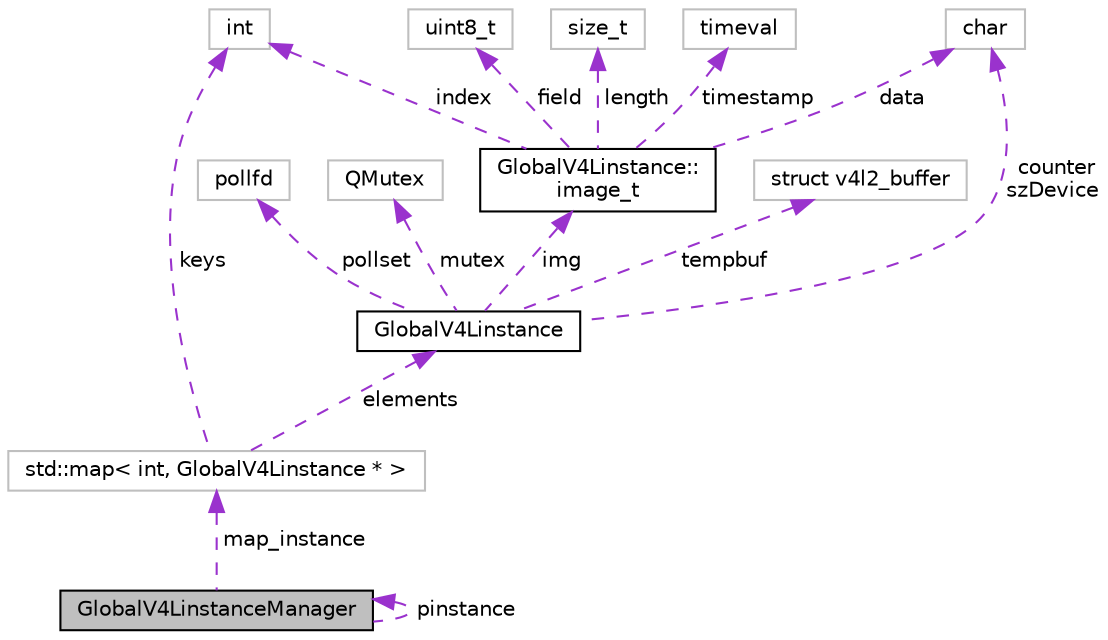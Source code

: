 digraph "GlobalV4LinstanceManager"
{
 // INTERACTIVE_SVG=YES
  edge [fontname="Helvetica",fontsize="10",labelfontname="Helvetica",labelfontsize="10"];
  node [fontname="Helvetica",fontsize="10",shape=record];
  Node1 [label="GlobalV4LinstanceManager",height=0.2,width=0.4,color="black", fillcolor="grey75", style="filled", fontcolor="black"];
  Node2 -> Node1 [dir="back",color="darkorchid3",fontsize="10",style="dashed",label=" map_instance" ,fontname="Helvetica"];
  Node2 [label="std::map\< int, GlobalV4Linstance * \>",height=0.2,width=0.4,color="grey75", fillcolor="white", style="filled"];
  Node3 -> Node2 [dir="back",color="darkorchid3",fontsize="10",style="dashed",label=" elements" ,fontname="Helvetica"];
  Node3 [label="GlobalV4Linstance",height=0.2,width=0.4,color="black", fillcolor="white", style="filled",URL="$dc/dcc/class_global_v4_linstance.html",tooltip="A singleton provider of a v4l lib context used for capturing with multiple threads. "];
  Node4 -> Node3 [dir="back",color="darkorchid3",fontsize="10",style="dashed",label=" tempbuf" ,fontname="Helvetica"];
  Node4 [label="struct v4l2_buffer",height=0.2,width=0.4,color="grey75", fillcolor="white", style="filled"];
  Node5 -> Node3 [dir="back",color="darkorchid3",fontsize="10",style="dashed",label=" img" ,fontname="Helvetica"];
  Node5 [label="GlobalV4Linstance::\limage_t",height=0.2,width=0.4,color="black", fillcolor="white", style="filled",URL="$da/df4/struct_global_v4_linstance_1_1image__t.html"];
  Node6 -> Node5 [dir="back",color="darkorchid3",fontsize="10",style="dashed",label=" data" ,fontname="Helvetica"];
  Node6 [label="char",height=0.2,width=0.4,color="grey75", fillcolor="white", style="filled"];
  Node7 -> Node5 [dir="back",color="darkorchid3",fontsize="10",style="dashed",label=" timestamp" ,fontname="Helvetica"];
  Node7 [label="timeval",height=0.2,width=0.4,color="grey75", fillcolor="white", style="filled"];
  Node8 -> Node5 [dir="back",color="darkorchid3",fontsize="10",style="dashed",label=" index" ,fontname="Helvetica"];
  Node8 [label="int",height=0.2,width=0.4,color="grey75", fillcolor="white", style="filled"];
  Node9 -> Node5 [dir="back",color="darkorchid3",fontsize="10",style="dashed",label=" field" ,fontname="Helvetica"];
  Node9 [label="uint8_t",height=0.2,width=0.4,color="grey75", fillcolor="white", style="filled"];
  Node10 -> Node5 [dir="back",color="darkorchid3",fontsize="10",style="dashed",label=" length" ,fontname="Helvetica"];
  Node10 [label="size_t",height=0.2,width=0.4,color="grey75", fillcolor="white", style="filled"];
  Node6 -> Node3 [dir="back",color="darkorchid3",fontsize="10",style="dashed",label=" counter\nszDevice" ,fontname="Helvetica"];
  Node11 -> Node3 [dir="back",color="darkorchid3",fontsize="10",style="dashed",label=" pollset" ,fontname="Helvetica"];
  Node11 [label="pollfd",height=0.2,width=0.4,color="grey75", fillcolor="white", style="filled"];
  Node12 -> Node3 [dir="back",color="darkorchid3",fontsize="10",style="dashed",label=" mutex" ,fontname="Helvetica"];
  Node12 [label="QMutex",height=0.2,width=0.4,color="grey75", fillcolor="white", style="filled"];
  Node8 -> Node2 [dir="back",color="darkorchid3",fontsize="10",style="dashed",label=" keys" ,fontname="Helvetica"];
  Node1 -> Node1 [dir="back",color="darkorchid3",fontsize="10",style="dashed",label=" pinstance" ,fontname="Helvetica"];
}
